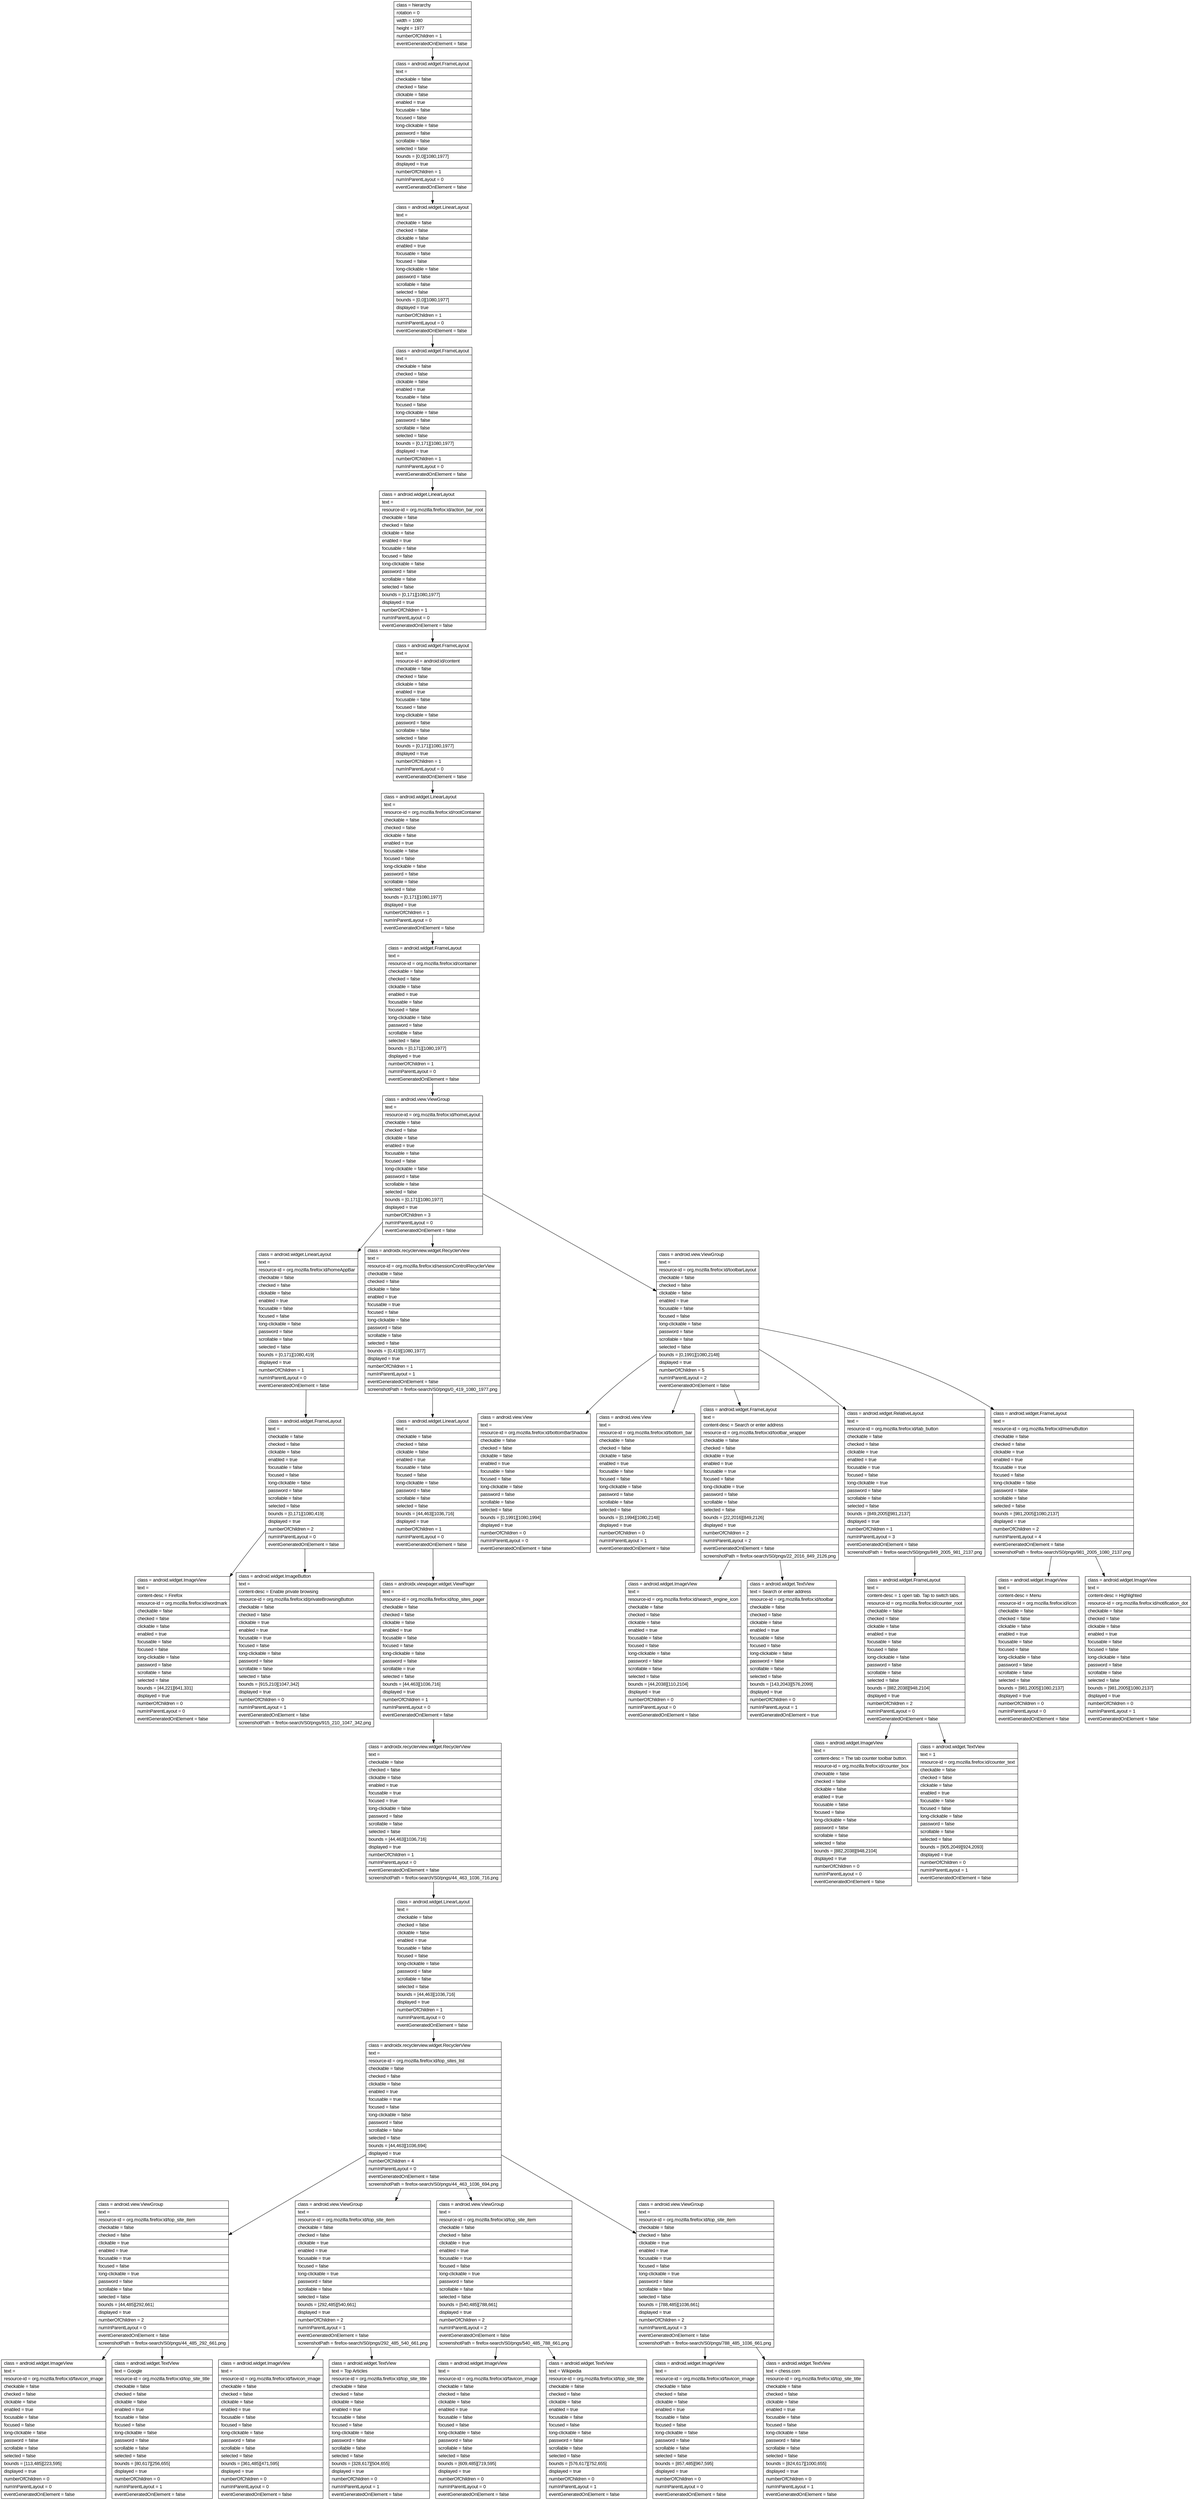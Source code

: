 digraph Layout {

	node [shape=record fontname=Arial];

	0	[label="{class = hierarchy\l|rotation = 0\l|width = 1080\l|height = 1977\l|numberOfChildren = 1\l|eventGeneratedOnElement = false \l}"]
	1	[label="{class = android.widget.FrameLayout\l|text = \l|checkable = false\l|checked = false\l|clickable = false\l|enabled = true\l|focusable = false\l|focused = false\l|long-clickable = false\l|password = false\l|scrollable = false\l|selected = false\l|bounds = [0,0][1080,1977]\l|displayed = true\l|numberOfChildren = 1\l|numInParentLayout = 0\l|eventGeneratedOnElement = false \l}"]
	2	[label="{class = android.widget.LinearLayout\l|text = \l|checkable = false\l|checked = false\l|clickable = false\l|enabled = true\l|focusable = false\l|focused = false\l|long-clickable = false\l|password = false\l|scrollable = false\l|selected = false\l|bounds = [0,0][1080,1977]\l|displayed = true\l|numberOfChildren = 1\l|numInParentLayout = 0\l|eventGeneratedOnElement = false \l}"]
	3	[label="{class = android.widget.FrameLayout\l|text = \l|checkable = false\l|checked = false\l|clickable = false\l|enabled = true\l|focusable = false\l|focused = false\l|long-clickable = false\l|password = false\l|scrollable = false\l|selected = false\l|bounds = [0,171][1080,1977]\l|displayed = true\l|numberOfChildren = 1\l|numInParentLayout = 0\l|eventGeneratedOnElement = false \l}"]
	4	[label="{class = android.widget.LinearLayout\l|text = \l|resource-id = org.mozilla.firefox:id/action_bar_root\l|checkable = false\l|checked = false\l|clickable = false\l|enabled = true\l|focusable = false\l|focused = false\l|long-clickable = false\l|password = false\l|scrollable = false\l|selected = false\l|bounds = [0,171][1080,1977]\l|displayed = true\l|numberOfChildren = 1\l|numInParentLayout = 0\l|eventGeneratedOnElement = false \l}"]
	5	[label="{class = android.widget.FrameLayout\l|text = \l|resource-id = android:id/content\l|checkable = false\l|checked = false\l|clickable = false\l|enabled = true\l|focusable = false\l|focused = false\l|long-clickable = false\l|password = false\l|scrollable = false\l|selected = false\l|bounds = [0,171][1080,1977]\l|displayed = true\l|numberOfChildren = 1\l|numInParentLayout = 0\l|eventGeneratedOnElement = false \l}"]
	6	[label="{class = android.widget.LinearLayout\l|text = \l|resource-id = org.mozilla.firefox:id/rootContainer\l|checkable = false\l|checked = false\l|clickable = false\l|enabled = true\l|focusable = false\l|focused = false\l|long-clickable = false\l|password = false\l|scrollable = false\l|selected = false\l|bounds = [0,171][1080,1977]\l|displayed = true\l|numberOfChildren = 1\l|numInParentLayout = 0\l|eventGeneratedOnElement = false \l}"]
	7	[label="{class = android.widget.FrameLayout\l|text = \l|resource-id = org.mozilla.firefox:id/container\l|checkable = false\l|checked = false\l|clickable = false\l|enabled = true\l|focusable = false\l|focused = false\l|long-clickable = false\l|password = false\l|scrollable = false\l|selected = false\l|bounds = [0,171][1080,1977]\l|displayed = true\l|numberOfChildren = 1\l|numInParentLayout = 0\l|eventGeneratedOnElement = false \l}"]
	8	[label="{class = android.view.ViewGroup\l|text = \l|resource-id = org.mozilla.firefox:id/homeLayout\l|checkable = false\l|checked = false\l|clickable = false\l|enabled = true\l|focusable = false\l|focused = false\l|long-clickable = false\l|password = false\l|scrollable = false\l|selected = false\l|bounds = [0,171][1080,1977]\l|displayed = true\l|numberOfChildren = 3\l|numInParentLayout = 0\l|eventGeneratedOnElement = false \l}"]
	9	[label="{class = android.widget.LinearLayout\l|text = \l|resource-id = org.mozilla.firefox:id/homeAppBar\l|checkable = false\l|checked = false\l|clickable = false\l|enabled = true\l|focusable = false\l|focused = false\l|long-clickable = false\l|password = false\l|scrollable = false\l|selected = false\l|bounds = [0,171][1080,419]\l|displayed = true\l|numberOfChildren = 1\l|numInParentLayout = 0\l|eventGeneratedOnElement = false \l}"]
	10	[label="{class = androidx.recyclerview.widget.RecyclerView\l|text = \l|resource-id = org.mozilla.firefox:id/sessionControlRecyclerView\l|checkable = false\l|checked = false\l|clickable = false\l|enabled = true\l|focusable = true\l|focused = false\l|long-clickable = false\l|password = false\l|scrollable = false\l|selected = false\l|bounds = [0,419][1080,1977]\l|displayed = true\l|numberOfChildren = 1\l|numInParentLayout = 1\l|eventGeneratedOnElement = false \l|screenshotPath = firefox-search/S0/pngs/0_419_1080_1977.png\l}"]
	11	[label="{class = android.view.ViewGroup\l|text = \l|resource-id = org.mozilla.firefox:id/toolbarLayout\l|checkable = false\l|checked = false\l|clickable = false\l|enabled = true\l|focusable = false\l|focused = false\l|long-clickable = false\l|password = false\l|scrollable = false\l|selected = false\l|bounds = [0,1991][1080,2148]\l|displayed = true\l|numberOfChildren = 5\l|numInParentLayout = 2\l|eventGeneratedOnElement = false \l}"]
	12	[label="{class = android.widget.FrameLayout\l|text = \l|checkable = false\l|checked = false\l|clickable = false\l|enabled = true\l|focusable = false\l|focused = false\l|long-clickable = false\l|password = false\l|scrollable = false\l|selected = false\l|bounds = [0,171][1080,419]\l|displayed = true\l|numberOfChildren = 2\l|numInParentLayout = 0\l|eventGeneratedOnElement = false \l}"]
	13	[label="{class = android.widget.LinearLayout\l|text = \l|checkable = false\l|checked = false\l|clickable = false\l|enabled = true\l|focusable = false\l|focused = false\l|long-clickable = false\l|password = false\l|scrollable = false\l|selected = false\l|bounds = [44,463][1036,716]\l|displayed = true\l|numberOfChildren = 1\l|numInParentLayout = 0\l|eventGeneratedOnElement = false \l}"]
	14	[label="{class = android.view.View\l|text = \l|resource-id = org.mozilla.firefox:id/bottomBarShadow\l|checkable = false\l|checked = false\l|clickable = false\l|enabled = true\l|focusable = false\l|focused = false\l|long-clickable = false\l|password = false\l|scrollable = false\l|selected = false\l|bounds = [0,1991][1080,1994]\l|displayed = true\l|numberOfChildren = 0\l|numInParentLayout = 0\l|eventGeneratedOnElement = false \l}"]
	15	[label="{class = android.view.View\l|text = \l|resource-id = org.mozilla.firefox:id/bottom_bar\l|checkable = false\l|checked = false\l|clickable = false\l|enabled = true\l|focusable = false\l|focused = false\l|long-clickable = false\l|password = false\l|scrollable = false\l|selected = false\l|bounds = [0,1994][1080,2148]\l|displayed = true\l|numberOfChildren = 0\l|numInParentLayout = 1\l|eventGeneratedOnElement = false \l}"]
	16	[label="{class = android.widget.FrameLayout\l|text = \l|content-desc = Search or enter address\l|resource-id = org.mozilla.firefox:id/toolbar_wrapper\l|checkable = false\l|checked = false\l|clickable = true\l|enabled = true\l|focusable = true\l|focused = false\l|long-clickable = true\l|password = false\l|scrollable = false\l|selected = false\l|bounds = [22,2016][849,2126]\l|displayed = true\l|numberOfChildren = 2\l|numInParentLayout = 2\l|eventGeneratedOnElement = false \l|screenshotPath = firefox-search/S0/pngs/22_2016_849_2126.png\l}"]
	17	[label="{class = android.widget.RelativeLayout\l|text = \l|resource-id = org.mozilla.firefox:id/tab_button\l|checkable = false\l|checked = false\l|clickable = true\l|enabled = true\l|focusable = true\l|focused = false\l|long-clickable = true\l|password = false\l|scrollable = false\l|selected = false\l|bounds = [849,2005][981,2137]\l|displayed = true\l|numberOfChildren = 1\l|numInParentLayout = 3\l|eventGeneratedOnElement = false \l|screenshotPath = firefox-search/S0/pngs/849_2005_981_2137.png\l}"]
	18	[label="{class = android.widget.FrameLayout\l|text = \l|resource-id = org.mozilla.firefox:id/menuButton\l|checkable = false\l|checked = false\l|clickable = true\l|enabled = true\l|focusable = true\l|focused = false\l|long-clickable = false\l|password = false\l|scrollable = false\l|selected = false\l|bounds = [981,2005][1080,2137]\l|displayed = true\l|numberOfChildren = 2\l|numInParentLayout = 4\l|eventGeneratedOnElement = false \l|screenshotPath = firefox-search/S0/pngs/981_2005_1080_2137.png\l}"]
	19	[label="{class = android.widget.ImageView\l|text = \l|content-desc = Firefox\l|resource-id = org.mozilla.firefox:id/wordmark\l|checkable = false\l|checked = false\l|clickable = false\l|enabled = true\l|focusable = false\l|focused = false\l|long-clickable = false\l|password = false\l|scrollable = false\l|selected = false\l|bounds = [44,221][641,331]\l|displayed = true\l|numberOfChildren = 0\l|numInParentLayout = 0\l|eventGeneratedOnElement = false \l}"]
	20	[label="{class = android.widget.ImageButton\l|text = \l|content-desc = Enable private browsing\l|resource-id = org.mozilla.firefox:id/privateBrowsingButton\l|checkable = false\l|checked = false\l|clickable = true\l|enabled = true\l|focusable = true\l|focused = false\l|long-clickable = false\l|password = false\l|scrollable = false\l|selected = false\l|bounds = [915,210][1047,342]\l|displayed = true\l|numberOfChildren = 0\l|numInParentLayout = 1\l|eventGeneratedOnElement = false \l|screenshotPath = firefox-search/S0/pngs/915_210_1047_342.png\l}"]
	21	[label="{class = androidx.viewpager.widget.ViewPager\l|text = \l|resource-id = org.mozilla.firefox:id/top_sites_pager\l|checkable = false\l|checked = false\l|clickable = false\l|enabled = true\l|focusable = false\l|focused = false\l|long-clickable = false\l|password = false\l|scrollable = true\l|selected = false\l|bounds = [44,463][1036,716]\l|displayed = true\l|numberOfChildren = 1\l|numInParentLayout = 0\l|eventGeneratedOnElement = false \l}"]
	22	[label="{class = android.widget.ImageView\l|text = \l|resource-id = org.mozilla.firefox:id/search_engine_icon\l|checkable = false\l|checked = false\l|clickable = false\l|enabled = true\l|focusable = false\l|focused = false\l|long-clickable = false\l|password = false\l|scrollable = false\l|selected = false\l|bounds = [44,2038][110,2104]\l|displayed = true\l|numberOfChildren = 0\l|numInParentLayout = 0\l|eventGeneratedOnElement = false \l}"]
	23	[label="{class = android.widget.TextView\l|text = Search or enter address\l|resource-id = org.mozilla.firefox:id/toolbar\l|checkable = false\l|checked = false\l|clickable = false\l|enabled = true\l|focusable = false\l|focused = false\l|long-clickable = false\l|password = false\l|scrollable = false\l|selected = false\l|bounds = [143,2043][576,2099]\l|displayed = true\l|numberOfChildren = 0\l|numInParentLayout = 1\l|eventGeneratedOnElement = true \l}"]
	24	[label="{class = android.widget.FrameLayout\l|text = \l|content-desc = 1 open tab. Tap to switch tabs.\l|resource-id = org.mozilla.firefox:id/counter_root\l|checkable = false\l|checked = false\l|clickable = false\l|enabled = true\l|focusable = false\l|focused = false\l|long-clickable = false\l|password = false\l|scrollable = false\l|selected = false\l|bounds = [882,2038][948,2104]\l|displayed = true\l|numberOfChildren = 2\l|numInParentLayout = 0\l|eventGeneratedOnElement = false \l}"]
	25	[label="{class = android.widget.ImageView\l|text = \l|content-desc = Menu\l|resource-id = org.mozilla.firefox:id/icon\l|checkable = false\l|checked = false\l|clickable = false\l|enabled = true\l|focusable = false\l|focused = false\l|long-clickable = false\l|password = false\l|scrollable = false\l|selected = false\l|bounds = [981,2005][1080,2137]\l|displayed = true\l|numberOfChildren = 0\l|numInParentLayout = 0\l|eventGeneratedOnElement = false \l}"]
	26	[label="{class = android.widget.ImageView\l|text = \l|content-desc = Highlighted\l|resource-id = org.mozilla.firefox:id/notification_dot\l|checkable = false\l|checked = false\l|clickable = false\l|enabled = true\l|focusable = false\l|focused = false\l|long-clickable = false\l|password = false\l|scrollable = false\l|selected = false\l|bounds = [981,2005][1080,2137]\l|displayed = true\l|numberOfChildren = 0\l|numInParentLayout = 1\l|eventGeneratedOnElement = false \l}"]
	27	[label="{class = androidx.recyclerview.widget.RecyclerView\l|text = \l|checkable = false\l|checked = false\l|clickable = false\l|enabled = true\l|focusable = true\l|focused = true\l|long-clickable = false\l|password = false\l|scrollable = false\l|selected = false\l|bounds = [44,463][1036,716]\l|displayed = true\l|numberOfChildren = 1\l|numInParentLayout = 0\l|eventGeneratedOnElement = false \l|screenshotPath = firefox-search/S0/pngs/44_463_1036_716.png\l}"]
	28	[label="{class = android.widget.ImageView\l|text = \l|content-desc = The tab counter toolbar button.\l|resource-id = org.mozilla.firefox:id/counter_box\l|checkable = false\l|checked = false\l|clickable = false\l|enabled = true\l|focusable = false\l|focused = false\l|long-clickable = false\l|password = false\l|scrollable = false\l|selected = false\l|bounds = [882,2038][948,2104]\l|displayed = true\l|numberOfChildren = 0\l|numInParentLayout = 0\l|eventGeneratedOnElement = false \l}"]
	29	[label="{class = android.widget.TextView\l|text = 1\l|resource-id = org.mozilla.firefox:id/counter_text\l|checkable = false\l|checked = false\l|clickable = false\l|enabled = true\l|focusable = false\l|focused = false\l|long-clickable = false\l|password = false\l|scrollable = false\l|selected = false\l|bounds = [905,2049][924,2093]\l|displayed = true\l|numberOfChildren = 0\l|numInParentLayout = 1\l|eventGeneratedOnElement = false \l}"]
	30	[label="{class = android.widget.LinearLayout\l|text = \l|checkable = false\l|checked = false\l|clickable = false\l|enabled = true\l|focusable = false\l|focused = false\l|long-clickable = false\l|password = false\l|scrollable = false\l|selected = false\l|bounds = [44,463][1036,716]\l|displayed = true\l|numberOfChildren = 1\l|numInParentLayout = 0\l|eventGeneratedOnElement = false \l}"]
	31	[label="{class = androidx.recyclerview.widget.RecyclerView\l|text = \l|resource-id = org.mozilla.firefox:id/top_sites_list\l|checkable = false\l|checked = false\l|clickable = false\l|enabled = true\l|focusable = true\l|focused = false\l|long-clickable = false\l|password = false\l|scrollable = false\l|selected = false\l|bounds = [44,463][1036,694]\l|displayed = true\l|numberOfChildren = 4\l|numInParentLayout = 0\l|eventGeneratedOnElement = false \l|screenshotPath = firefox-search/S0/pngs/44_463_1036_694.png\l}"]
	32	[label="{class = android.view.ViewGroup\l|text = \l|resource-id = org.mozilla.firefox:id/top_site_item\l|checkable = false\l|checked = false\l|clickable = true\l|enabled = true\l|focusable = true\l|focused = false\l|long-clickable = true\l|password = false\l|scrollable = false\l|selected = false\l|bounds = [44,485][292,661]\l|displayed = true\l|numberOfChildren = 2\l|numInParentLayout = 0\l|eventGeneratedOnElement = false \l|screenshotPath = firefox-search/S0/pngs/44_485_292_661.png\l}"]
	33	[label="{class = android.view.ViewGroup\l|text = \l|resource-id = org.mozilla.firefox:id/top_site_item\l|checkable = false\l|checked = false\l|clickable = true\l|enabled = true\l|focusable = true\l|focused = false\l|long-clickable = true\l|password = false\l|scrollable = false\l|selected = false\l|bounds = [292,485][540,661]\l|displayed = true\l|numberOfChildren = 2\l|numInParentLayout = 1\l|eventGeneratedOnElement = false \l|screenshotPath = firefox-search/S0/pngs/292_485_540_661.png\l}"]
	34	[label="{class = android.view.ViewGroup\l|text = \l|resource-id = org.mozilla.firefox:id/top_site_item\l|checkable = false\l|checked = false\l|clickable = true\l|enabled = true\l|focusable = true\l|focused = false\l|long-clickable = true\l|password = false\l|scrollable = false\l|selected = false\l|bounds = [540,485][788,661]\l|displayed = true\l|numberOfChildren = 2\l|numInParentLayout = 2\l|eventGeneratedOnElement = false \l|screenshotPath = firefox-search/S0/pngs/540_485_788_661.png\l}"]
	35	[label="{class = android.view.ViewGroup\l|text = \l|resource-id = org.mozilla.firefox:id/top_site_item\l|checkable = false\l|checked = false\l|clickable = true\l|enabled = true\l|focusable = true\l|focused = false\l|long-clickable = true\l|password = false\l|scrollable = false\l|selected = false\l|bounds = [788,485][1036,661]\l|displayed = true\l|numberOfChildren = 2\l|numInParentLayout = 3\l|eventGeneratedOnElement = false \l|screenshotPath = firefox-search/S0/pngs/788_485_1036_661.png\l}"]
	36	[label="{class = android.widget.ImageView\l|text = \l|resource-id = org.mozilla.firefox:id/favicon_image\l|checkable = false\l|checked = false\l|clickable = false\l|enabled = true\l|focusable = false\l|focused = false\l|long-clickable = false\l|password = false\l|scrollable = false\l|selected = false\l|bounds = [113,485][223,595]\l|displayed = true\l|numberOfChildren = 0\l|numInParentLayout = 0\l|eventGeneratedOnElement = false \l}"]
	37	[label="{class = android.widget.TextView\l|text = Google\l|resource-id = org.mozilla.firefox:id/top_site_title\l|checkable = false\l|checked = false\l|clickable = false\l|enabled = true\l|focusable = false\l|focused = false\l|long-clickable = false\l|password = false\l|scrollable = false\l|selected = false\l|bounds = [80,617][256,655]\l|displayed = true\l|numberOfChildren = 0\l|numInParentLayout = 1\l|eventGeneratedOnElement = false \l}"]
	38	[label="{class = android.widget.ImageView\l|text = \l|resource-id = org.mozilla.firefox:id/favicon_image\l|checkable = false\l|checked = false\l|clickable = false\l|enabled = true\l|focusable = false\l|focused = false\l|long-clickable = false\l|password = false\l|scrollable = false\l|selected = false\l|bounds = [361,485][471,595]\l|displayed = true\l|numberOfChildren = 0\l|numInParentLayout = 0\l|eventGeneratedOnElement = false \l}"]
	39	[label="{class = android.widget.TextView\l|text = Top Articles\l|resource-id = org.mozilla.firefox:id/top_site_title\l|checkable = false\l|checked = false\l|clickable = false\l|enabled = true\l|focusable = false\l|focused = false\l|long-clickable = false\l|password = false\l|scrollable = false\l|selected = false\l|bounds = [328,617][504,655]\l|displayed = true\l|numberOfChildren = 0\l|numInParentLayout = 1\l|eventGeneratedOnElement = false \l}"]
	40	[label="{class = android.widget.ImageView\l|text = \l|resource-id = org.mozilla.firefox:id/favicon_image\l|checkable = false\l|checked = false\l|clickable = false\l|enabled = true\l|focusable = false\l|focused = false\l|long-clickable = false\l|password = false\l|scrollable = false\l|selected = false\l|bounds = [609,485][719,595]\l|displayed = true\l|numberOfChildren = 0\l|numInParentLayout = 0\l|eventGeneratedOnElement = false \l}"]
	41	[label="{class = android.widget.TextView\l|text = Wikipedia\l|resource-id = org.mozilla.firefox:id/top_site_title\l|checkable = false\l|checked = false\l|clickable = false\l|enabled = true\l|focusable = false\l|focused = false\l|long-clickable = false\l|password = false\l|scrollable = false\l|selected = false\l|bounds = [576,617][752,655]\l|displayed = true\l|numberOfChildren = 0\l|numInParentLayout = 1\l|eventGeneratedOnElement = false \l}"]
	42	[label="{class = android.widget.ImageView\l|text = \l|resource-id = org.mozilla.firefox:id/favicon_image\l|checkable = false\l|checked = false\l|clickable = false\l|enabled = true\l|focusable = false\l|focused = false\l|long-clickable = false\l|password = false\l|scrollable = false\l|selected = false\l|bounds = [857,485][967,595]\l|displayed = true\l|numberOfChildren = 0\l|numInParentLayout = 0\l|eventGeneratedOnElement = false \l}"]
	43	[label="{class = android.widget.TextView\l|text = chess.com\l|resource-id = org.mozilla.firefox:id/top_site_title\l|checkable = false\l|checked = false\l|clickable = false\l|enabled = true\l|focusable = false\l|focused = false\l|long-clickable = false\l|password = false\l|scrollable = false\l|selected = false\l|bounds = [824,617][1000,655]\l|displayed = true\l|numberOfChildren = 0\l|numInParentLayout = 1\l|eventGeneratedOnElement = false \l}"]


	0 -> 1
	1 -> 2
	2 -> 3
	3 -> 4
	4 -> 5
	5 -> 6
	6 -> 7
	7 -> 8
	8 -> 9
	8 -> 10
	8 -> 11
	9 -> 12
	10 -> 13
	11 -> 14
	11 -> 15
	11 -> 16
	11 -> 17
	11 -> 18
	12 -> 19
	12 -> 20
	13 -> 21
	16 -> 22
	16 -> 23
	17 -> 24
	18 -> 25
	18 -> 26
	21 -> 27
	24 -> 28
	24 -> 29
	27 -> 30
	30 -> 31
	31 -> 32
	31 -> 33
	31 -> 34
	31 -> 35
	32 -> 36
	32 -> 37
	33 -> 38
	33 -> 39
	34 -> 40
	34 -> 41
	35 -> 42
	35 -> 43


}